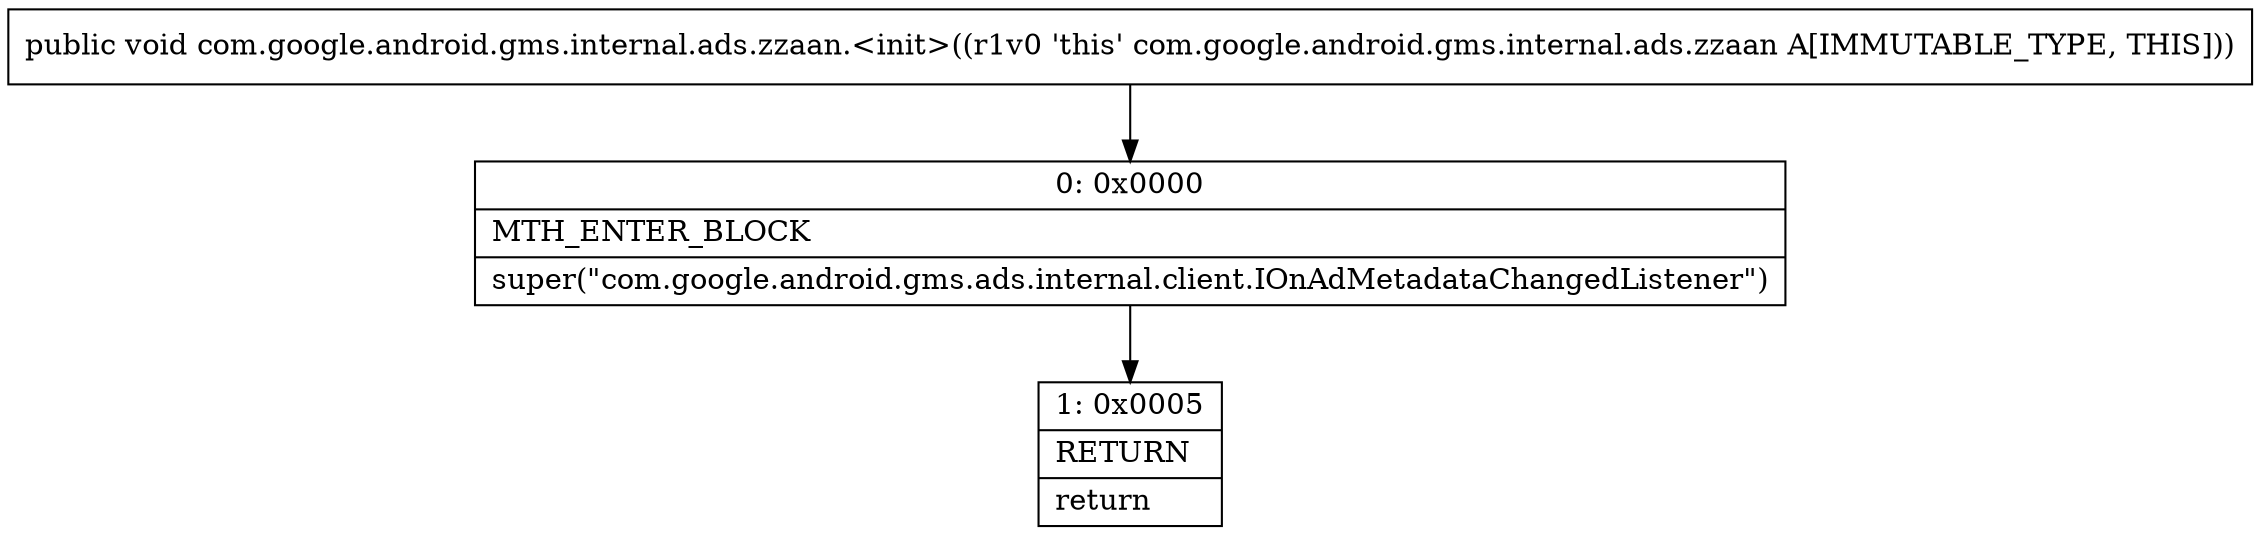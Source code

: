 digraph "CFG forcom.google.android.gms.internal.ads.zzaan.\<init\>()V" {
Node_0 [shape=record,label="{0\:\ 0x0000|MTH_ENTER_BLOCK\l|super(\"com.google.android.gms.ads.internal.client.IOnAdMetadataChangedListener\")\l}"];
Node_1 [shape=record,label="{1\:\ 0x0005|RETURN\l|return\l}"];
MethodNode[shape=record,label="{public void com.google.android.gms.internal.ads.zzaan.\<init\>((r1v0 'this' com.google.android.gms.internal.ads.zzaan A[IMMUTABLE_TYPE, THIS])) }"];
MethodNode -> Node_0;
Node_0 -> Node_1;
}

